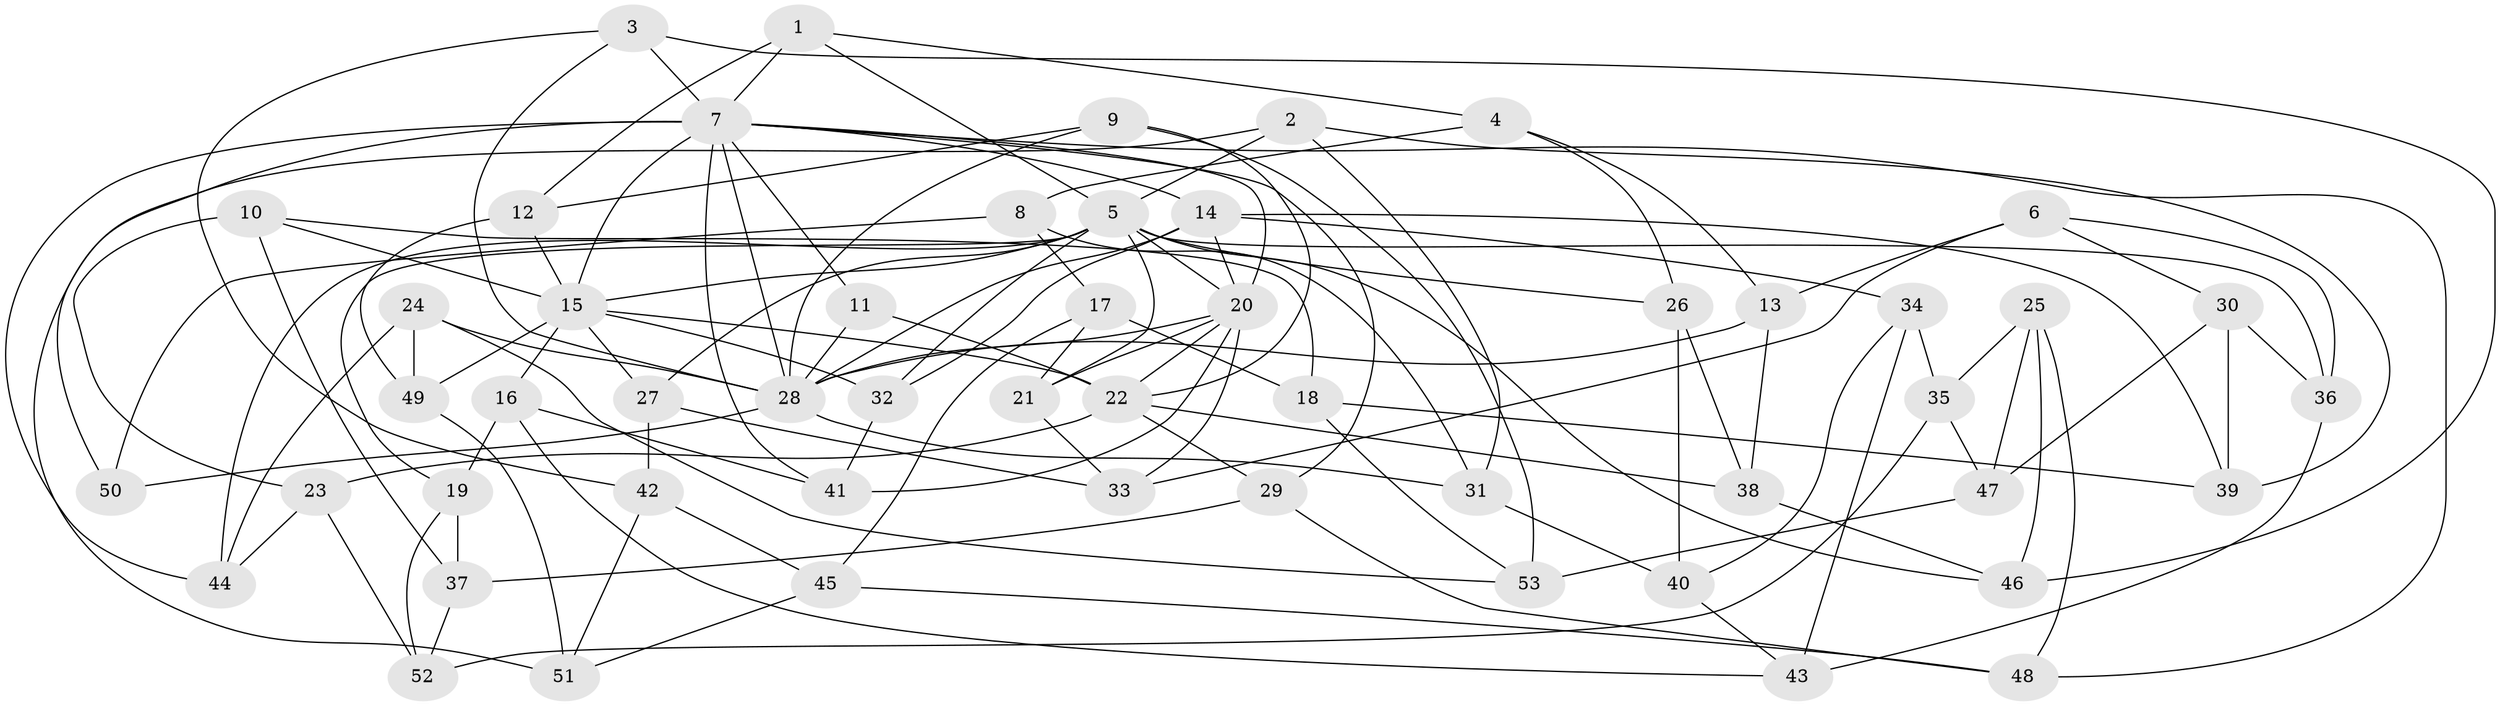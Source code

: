 // original degree distribution, {4: 1.0}
// Generated by graph-tools (version 1.1) at 2025/54/03/04/25 22:54:01]
// undirected, 53 vertices, 123 edges
graph export_dot {
  node [color=gray90,style=filled];
  1;
  2;
  3;
  4;
  5;
  6;
  7;
  8;
  9;
  10;
  11;
  12;
  13;
  14;
  15;
  16;
  17;
  18;
  19;
  20;
  21;
  22;
  23;
  24;
  25;
  26;
  27;
  28;
  29;
  30;
  31;
  32;
  33;
  34;
  35;
  36;
  37;
  38;
  39;
  40;
  41;
  42;
  43;
  44;
  45;
  46;
  47;
  48;
  49;
  50;
  51;
  52;
  53;
  1 -- 4 [weight=1.0];
  1 -- 5 [weight=1.0];
  1 -- 7 [weight=1.0];
  1 -- 12 [weight=1.0];
  2 -- 5 [weight=1.0];
  2 -- 31 [weight=1.0];
  2 -- 39 [weight=1.0];
  2 -- 51 [weight=1.0];
  3 -- 7 [weight=1.0];
  3 -- 28 [weight=1.0];
  3 -- 42 [weight=1.0];
  3 -- 46 [weight=1.0];
  4 -- 8 [weight=1.0];
  4 -- 13 [weight=1.0];
  4 -- 26 [weight=1.0];
  5 -- 15 [weight=1.0];
  5 -- 19 [weight=1.0];
  5 -- 20 [weight=1.0];
  5 -- 21 [weight=1.0];
  5 -- 26 [weight=1.0];
  5 -- 27 [weight=1.0];
  5 -- 32 [weight=1.0];
  5 -- 36 [weight=1.0];
  5 -- 44 [weight=1.0];
  5 -- 46 [weight=1.0];
  6 -- 13 [weight=1.0];
  6 -- 30 [weight=1.0];
  6 -- 33 [weight=1.0];
  6 -- 36 [weight=1.0];
  7 -- 11 [weight=1.0];
  7 -- 14 [weight=1.0];
  7 -- 15 [weight=1.0];
  7 -- 20 [weight=1.0];
  7 -- 28 [weight=1.0];
  7 -- 29 [weight=1.0];
  7 -- 41 [weight=1.0];
  7 -- 44 [weight=1.0];
  7 -- 48 [weight=1.0];
  7 -- 50 [weight=1.0];
  8 -- 17 [weight=1.0];
  8 -- 31 [weight=1.0];
  8 -- 50 [weight=1.0];
  9 -- 12 [weight=1.0];
  9 -- 22 [weight=1.0];
  9 -- 28 [weight=1.0];
  9 -- 53 [weight=1.0];
  10 -- 15 [weight=1.0];
  10 -- 18 [weight=1.0];
  10 -- 23 [weight=1.0];
  10 -- 37 [weight=1.0];
  11 -- 22 [weight=1.0];
  11 -- 28 [weight=2.0];
  12 -- 15 [weight=1.0];
  12 -- 49 [weight=1.0];
  13 -- 28 [weight=1.0];
  13 -- 38 [weight=1.0];
  14 -- 20 [weight=1.0];
  14 -- 28 [weight=1.0];
  14 -- 32 [weight=1.0];
  14 -- 34 [weight=1.0];
  14 -- 39 [weight=1.0];
  15 -- 16 [weight=1.0];
  15 -- 22 [weight=2.0];
  15 -- 27 [weight=1.0];
  15 -- 32 [weight=1.0];
  15 -- 49 [weight=1.0];
  16 -- 19 [weight=1.0];
  16 -- 41 [weight=1.0];
  16 -- 43 [weight=1.0];
  17 -- 18 [weight=1.0];
  17 -- 21 [weight=1.0];
  17 -- 45 [weight=1.0];
  18 -- 39 [weight=1.0];
  18 -- 53 [weight=1.0];
  19 -- 37 [weight=1.0];
  19 -- 52 [weight=1.0];
  20 -- 21 [weight=1.0];
  20 -- 22 [weight=1.0];
  20 -- 28 [weight=1.0];
  20 -- 33 [weight=1.0];
  20 -- 41 [weight=1.0];
  21 -- 33 [weight=1.0];
  22 -- 23 [weight=1.0];
  22 -- 29 [weight=1.0];
  22 -- 38 [weight=1.0];
  23 -- 44 [weight=1.0];
  23 -- 52 [weight=1.0];
  24 -- 28 [weight=1.0];
  24 -- 44 [weight=1.0];
  24 -- 49 [weight=1.0];
  24 -- 53 [weight=1.0];
  25 -- 35 [weight=1.0];
  25 -- 46 [weight=1.0];
  25 -- 47 [weight=1.0];
  25 -- 48 [weight=1.0];
  26 -- 38 [weight=1.0];
  26 -- 40 [weight=1.0];
  27 -- 33 [weight=1.0];
  27 -- 42 [weight=1.0];
  28 -- 31 [weight=1.0];
  28 -- 50 [weight=2.0];
  29 -- 37 [weight=1.0];
  29 -- 48 [weight=1.0];
  30 -- 36 [weight=1.0];
  30 -- 39 [weight=1.0];
  30 -- 47 [weight=1.0];
  31 -- 40 [weight=1.0];
  32 -- 41 [weight=1.0];
  34 -- 35 [weight=1.0];
  34 -- 40 [weight=1.0];
  34 -- 43 [weight=1.0];
  35 -- 47 [weight=1.0];
  35 -- 52 [weight=1.0];
  36 -- 43 [weight=1.0];
  37 -- 52 [weight=1.0];
  38 -- 46 [weight=1.0];
  40 -- 43 [weight=1.0];
  42 -- 45 [weight=1.0];
  42 -- 51 [weight=1.0];
  45 -- 48 [weight=1.0];
  45 -- 51 [weight=1.0];
  47 -- 53 [weight=1.0];
  49 -- 51 [weight=1.0];
}

